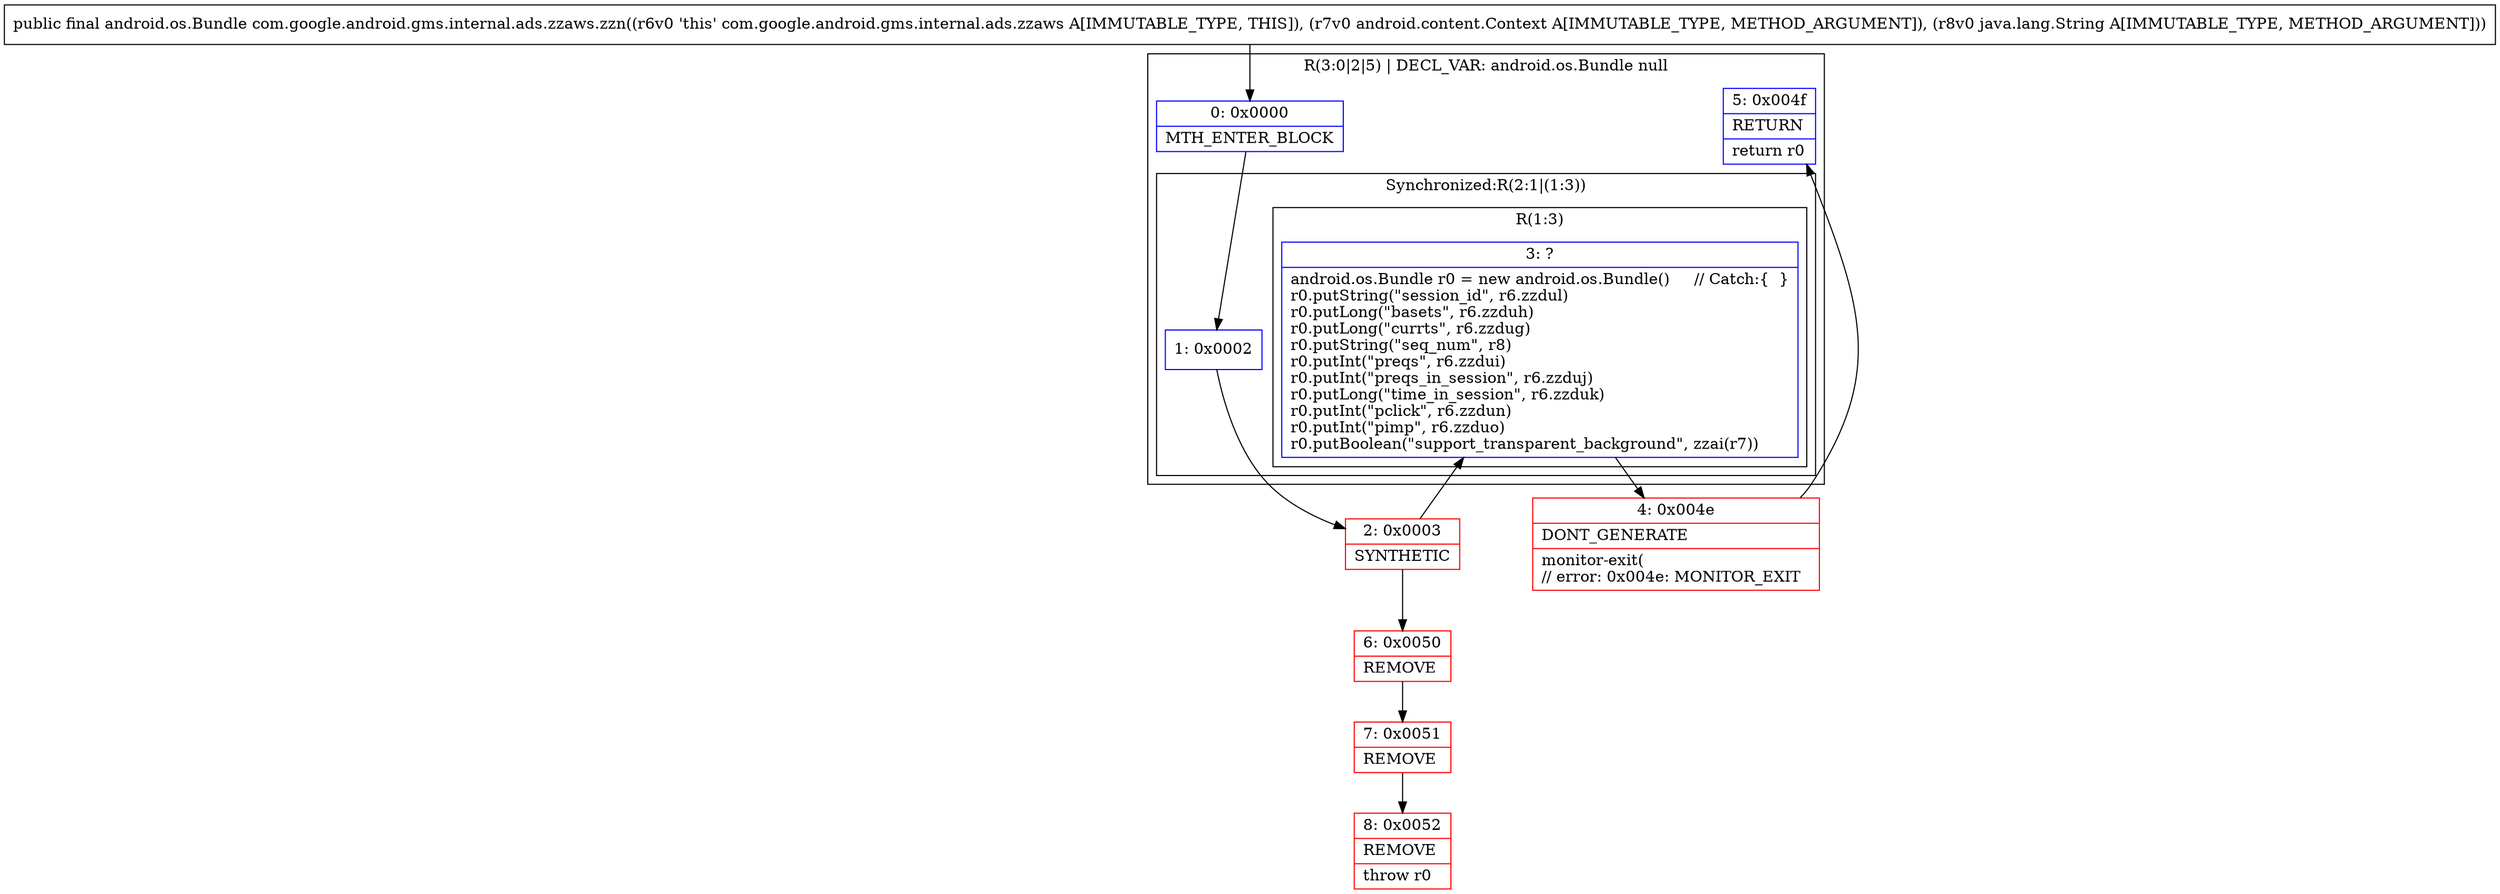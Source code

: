 digraph "CFG forcom.google.android.gms.internal.ads.zzaws.zzn(Landroid\/content\/Context;Ljava\/lang\/String;)Landroid\/os\/Bundle;" {
subgraph cluster_Region_1929126321 {
label = "R(3:0|2|5) | DECL_VAR: android.os.Bundle null\l";
node [shape=record,color=blue];
Node_0 [shape=record,label="{0\:\ 0x0000|MTH_ENTER_BLOCK\l}"];
subgraph cluster_SynchronizedRegion_734616564 {
label = "Synchronized:R(2:1|(1:3))";
node [shape=record,color=blue];
Node_1 [shape=record,label="{1\:\ 0x0002}"];
subgraph cluster_Region_1690244886 {
label = "R(1:3)";
node [shape=record,color=blue];
Node_3 [shape=record,label="{3\:\ ?|android.os.Bundle r0 = new android.os.Bundle()     \/\/ Catch:\{  \}\lr0.putString(\"session_id\", r6.zzdul)\lr0.putLong(\"basets\", r6.zzduh)\lr0.putLong(\"currts\", r6.zzdug)\lr0.putString(\"seq_num\", r8)\lr0.putInt(\"preqs\", r6.zzdui)\lr0.putInt(\"preqs_in_session\", r6.zzduj)\lr0.putLong(\"time_in_session\", r6.zzduk)\lr0.putInt(\"pclick\", r6.zzdun)\lr0.putInt(\"pimp\", r6.zzduo)\lr0.putBoolean(\"support_transparent_background\", zzai(r7))\l}"];
}
}
Node_5 [shape=record,label="{5\:\ 0x004f|RETURN\l|return r0\l}"];
}
Node_2 [shape=record,color=red,label="{2\:\ 0x0003|SYNTHETIC\l}"];
Node_4 [shape=record,color=red,label="{4\:\ 0x004e|DONT_GENERATE\l|monitor\-exit(\l\/\/ error: 0x004e: MONITOR_EXIT  \l}"];
Node_6 [shape=record,color=red,label="{6\:\ 0x0050|REMOVE\l}"];
Node_7 [shape=record,color=red,label="{7\:\ 0x0051|REMOVE\l}"];
Node_8 [shape=record,color=red,label="{8\:\ 0x0052|REMOVE\l|throw r0\l}"];
MethodNode[shape=record,label="{public final android.os.Bundle com.google.android.gms.internal.ads.zzaws.zzn((r6v0 'this' com.google.android.gms.internal.ads.zzaws A[IMMUTABLE_TYPE, THIS]), (r7v0 android.content.Context A[IMMUTABLE_TYPE, METHOD_ARGUMENT]), (r8v0 java.lang.String A[IMMUTABLE_TYPE, METHOD_ARGUMENT])) }"];
MethodNode -> Node_0;
Node_0 -> Node_1;
Node_1 -> Node_2;
Node_3 -> Node_4;
Node_2 -> Node_3;
Node_2 -> Node_6;
Node_4 -> Node_5;
Node_6 -> Node_7;
Node_7 -> Node_8;
}


